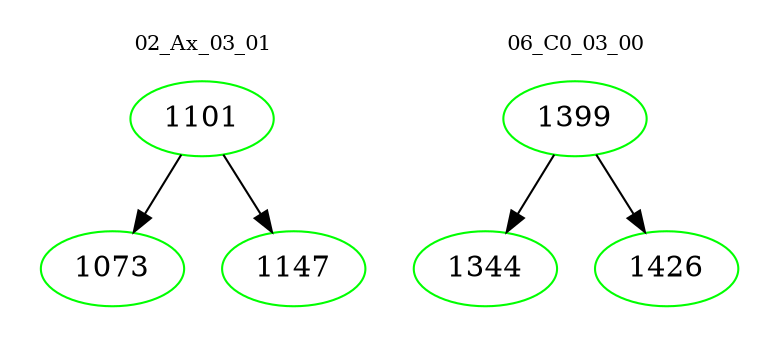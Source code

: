 digraph{
subgraph cluster_0 {
color = white
label = "02_Ax_03_01";
fontsize=10;
T0_1101 [label="1101", color="green"]
T0_1101 -> T0_1073 [color="black"]
T0_1073 [label="1073", color="green"]
T0_1101 -> T0_1147 [color="black"]
T0_1147 [label="1147", color="green"]
}
subgraph cluster_1 {
color = white
label = "06_C0_03_00";
fontsize=10;
T1_1399 [label="1399", color="green"]
T1_1399 -> T1_1344 [color="black"]
T1_1344 [label="1344", color="green"]
T1_1399 -> T1_1426 [color="black"]
T1_1426 [label="1426", color="green"]
}
}
